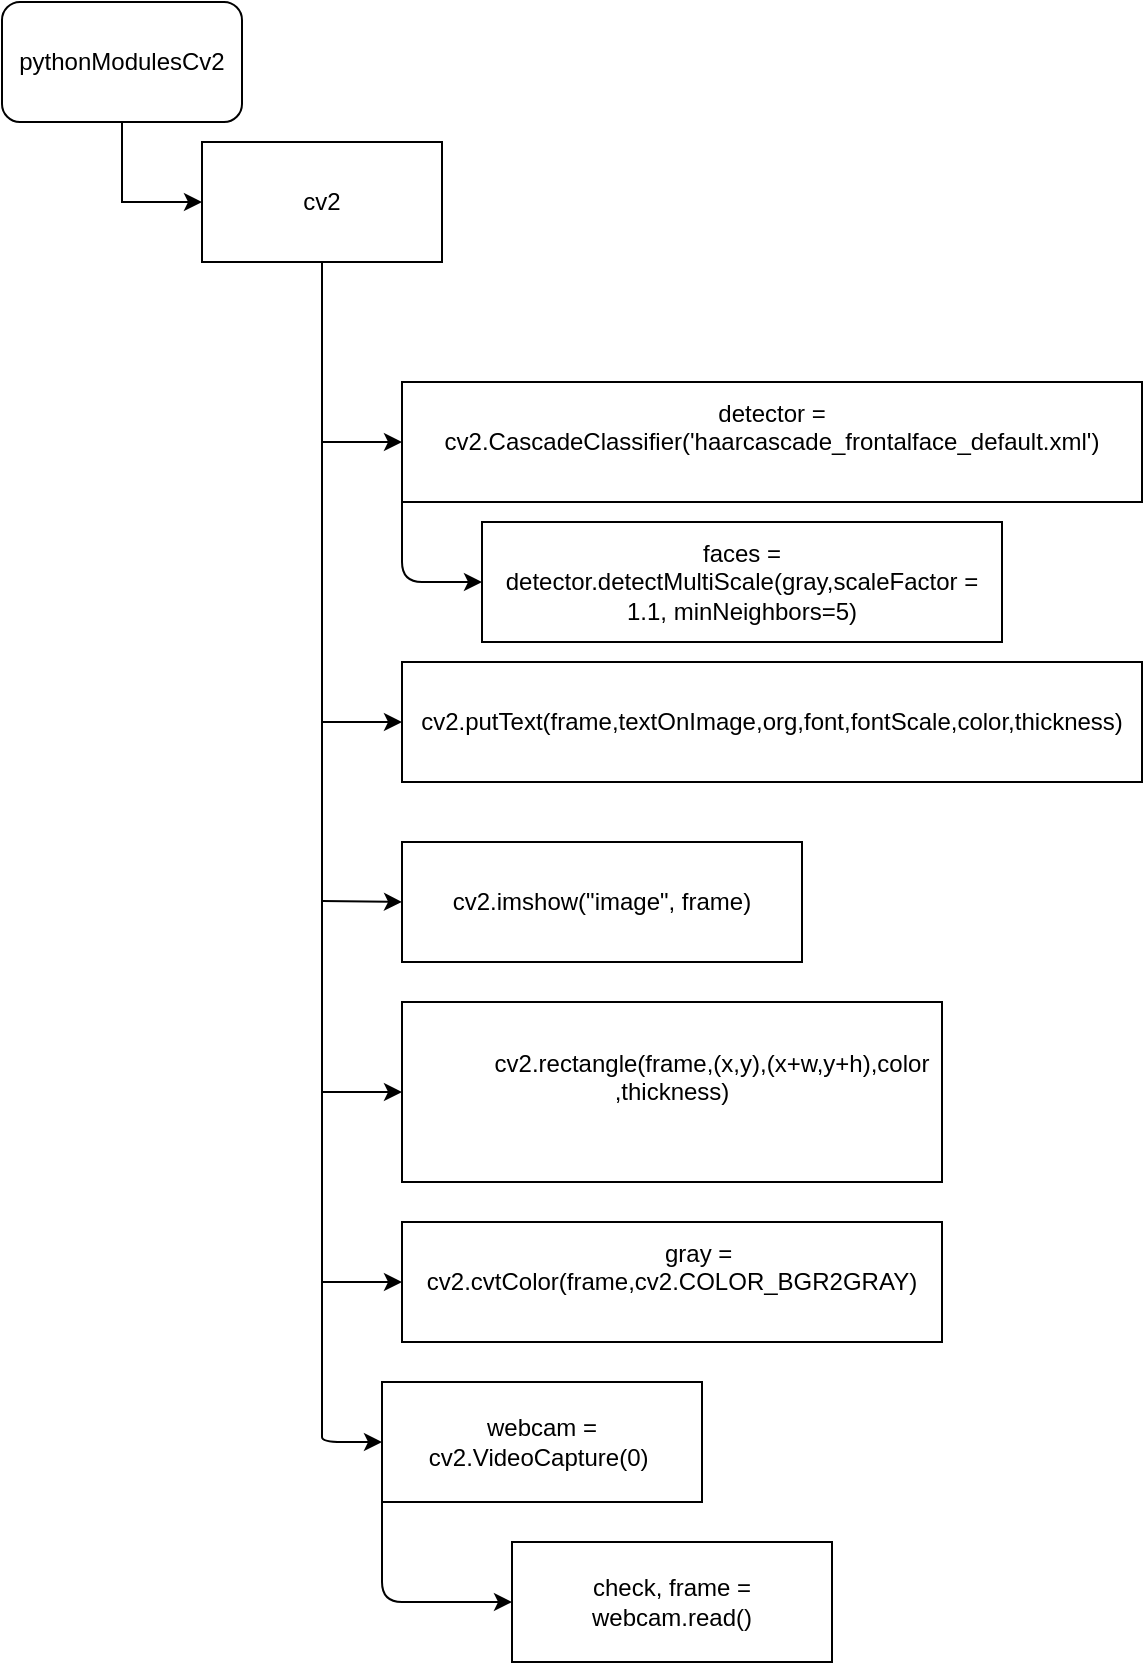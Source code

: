 <mxfile version="13.6.4" type="github">
  <diagram name="Page-1" id="10a91c8b-09ff-31b1-d368-03940ed4cc9e">
    <mxGraphModel dx="982" dy="508" grid="1" gridSize="10" guides="1" tooltips="1" connect="1" arrows="1" fold="1" page="1" pageScale="1" pageWidth="1100" pageHeight="850" background="#ffffff" math="0" shadow="0">
      <root>
        <mxCell id="0" />
        <mxCell id="1" parent="0" />
        <mxCell id="ekFmOMzPLsj8lkMDYb5z-4" style="edgeStyle=orthogonalEdgeStyle;rounded=0;orthogonalLoop=1;jettySize=auto;html=1;entryX=0;entryY=0.5;entryDx=0;entryDy=0;" edge="1" parent="1" source="ekFmOMzPLsj8lkMDYb5z-3" target="ekFmOMzPLsj8lkMDYb5z-5">
          <mxGeometry relative="1" as="geometry">
            <mxPoint x="350" y="190" as="targetPoint" />
            <Array as="points">
              <mxPoint x="350" y="130" />
            </Array>
          </mxGeometry>
        </mxCell>
        <mxCell id="ekFmOMzPLsj8lkMDYb5z-3" value="pythonModulesCv2" style="rounded=1;whiteSpace=wrap;html=1;" vertex="1" parent="1">
          <mxGeometry x="290" y="30" width="120" height="60" as="geometry" />
        </mxCell>
        <mxCell id="ekFmOMzPLsj8lkMDYb5z-5" value="cv2" style="rounded=0;whiteSpace=wrap;html=1;" vertex="1" parent="1">
          <mxGeometry x="390" y="100" width="120" height="60" as="geometry" />
        </mxCell>
        <mxCell id="ekFmOMzPLsj8lkMDYb5z-7" value="cv2.putText(frame,textOnImage,org,font,fontScale,color,thickness)" style="rounded=0;whiteSpace=wrap;html=1;" vertex="1" parent="1">
          <mxGeometry x="490" y="360" width="370" height="60" as="geometry" />
        </mxCell>
        <mxCell id="ekFmOMzPLsj8lkMDYb5z-9" value="&lt;div&gt;detector = cv2.CascadeClassifier(&#39;haarcascade_frontalface_default.xml&#39;)&lt;/div&gt;&lt;div&gt;&lt;br&gt;&lt;/div&gt;" style="rounded=0;whiteSpace=wrap;html=1;" vertex="1" parent="1">
          <mxGeometry x="490" y="220" width="370" height="60" as="geometry" />
        </mxCell>
        <mxCell id="ekFmOMzPLsj8lkMDYb5z-12" value="faces = detector.detectMultiScale(gray,scaleFactor = 1.1, minNeighbors=5)" style="rounded=0;whiteSpace=wrap;html=1;" vertex="1" parent="1">
          <mxGeometry x="530" y="290" width="260" height="60" as="geometry" />
        </mxCell>
        <mxCell id="ekFmOMzPLsj8lkMDYb5z-13" value="cv2.imshow(&quot;image&quot;, frame)" style="rounded=0;whiteSpace=wrap;html=1;" vertex="1" parent="1">
          <mxGeometry x="490" y="450" width="200" height="60" as="geometry" />
        </mxCell>
        <mxCell id="ekFmOMzPLsj8lkMDYb5z-14" value="&lt;div&gt;&amp;nbsp; &amp;nbsp; &amp;nbsp; &amp;nbsp; &amp;nbsp; &amp;nbsp; cv2.rectangle(frame,(x,y),(x+w,y+h),color ,thickness)&lt;/div&gt;&lt;div&gt;&lt;br&gt;&lt;/div&gt;" style="rounded=0;whiteSpace=wrap;html=1;" vertex="1" parent="1">
          <mxGeometry x="490" y="530" width="270" height="90" as="geometry" />
        </mxCell>
        <mxCell id="ekFmOMzPLsj8lkMDYb5z-15" value="&lt;div&gt;&amp;nbsp; &amp;nbsp; &amp;nbsp; &amp;nbsp; gray = cv2.cvtColor(frame,cv2.COLOR_BGR2GRAY)&lt;/div&gt;&lt;div&gt;&lt;br&gt;&lt;/div&gt;" style="rounded=0;whiteSpace=wrap;html=1;" vertex="1" parent="1">
          <mxGeometry x="490" y="640" width="270" height="60" as="geometry" />
        </mxCell>
        <mxCell id="ekFmOMzPLsj8lkMDYb5z-16" value="check, frame = webcam.read()" style="rounded=0;whiteSpace=wrap;html=1;" vertex="1" parent="1">
          <mxGeometry x="545" y="800" width="160" height="60" as="geometry" />
        </mxCell>
        <mxCell id="ekFmOMzPLsj8lkMDYb5z-17" value="webcam = cv2.VideoCapture(0)&amp;nbsp;" style="rounded=0;whiteSpace=wrap;html=1;" vertex="1" parent="1">
          <mxGeometry x="480" y="720" width="160" height="60" as="geometry" />
        </mxCell>
        <mxCell id="ekFmOMzPLsj8lkMDYb5z-20" value="" style="endArrow=none;html=1;entryX=0.5;entryY=1;entryDx=0;entryDy=0;" edge="1" parent="1" target="ekFmOMzPLsj8lkMDYb5z-5">
          <mxGeometry width="50" height="50" relative="1" as="geometry">
            <mxPoint x="450" y="670" as="sourcePoint" />
            <mxPoint x="450" y="360" as="targetPoint" />
          </mxGeometry>
        </mxCell>
        <mxCell id="ekFmOMzPLsj8lkMDYb5z-24" value="" style="endArrow=classic;html=1;entryX=0;entryY=0.5;entryDx=0;entryDy=0;" edge="1" parent="1" target="ekFmOMzPLsj8lkMDYb5z-7">
          <mxGeometry width="50" height="50" relative="1" as="geometry">
            <mxPoint x="450" y="390" as="sourcePoint" />
            <mxPoint x="480" y="260" as="targetPoint" />
          </mxGeometry>
        </mxCell>
        <mxCell id="ekFmOMzPLsj8lkMDYb5z-25" value="" style="endArrow=classic;html=1;entryX=0;entryY=0.5;entryDx=0;entryDy=0;exitX=0;exitY=1;exitDx=0;exitDy=0;" edge="1" parent="1" source="ekFmOMzPLsj8lkMDYb5z-9" target="ekFmOMzPLsj8lkMDYb5z-12">
          <mxGeometry width="50" height="50" relative="1" as="geometry">
            <mxPoint x="470" y="250" as="sourcePoint" />
            <mxPoint x="390" y="330" as="targetPoint" />
            <Array as="points">
              <mxPoint x="490" y="320" />
            </Array>
          </mxGeometry>
        </mxCell>
        <mxCell id="ekFmOMzPLsj8lkMDYb5z-26" value="" style="endArrow=classic;html=1;entryX=0;entryY=0.5;entryDx=0;entryDy=0;" edge="1" parent="1" target="ekFmOMzPLsj8lkMDYb5z-9">
          <mxGeometry width="50" height="50" relative="1" as="geometry">
            <mxPoint x="450" y="250" as="sourcePoint" />
            <mxPoint x="480" y="260" as="targetPoint" />
          </mxGeometry>
        </mxCell>
        <mxCell id="ekFmOMzPLsj8lkMDYb5z-29" value="" style="endArrow=classic;html=1;entryX=0;entryY=0.5;entryDx=0;entryDy=0;" edge="1" parent="1" target="ekFmOMzPLsj8lkMDYb5z-13">
          <mxGeometry width="50" height="50" relative="1" as="geometry">
            <mxPoint x="450" y="479.5" as="sourcePoint" />
            <mxPoint x="490" y="479.5" as="targetPoint" />
          </mxGeometry>
        </mxCell>
        <mxCell id="ekFmOMzPLsj8lkMDYb5z-30" value="" style="endArrow=classic;html=1;entryX=0;entryY=0.5;entryDx=0;entryDy=0;" edge="1" parent="1" target="ekFmOMzPLsj8lkMDYb5z-15">
          <mxGeometry width="50" height="50" relative="1" as="geometry">
            <mxPoint x="450" y="670" as="sourcePoint" />
            <mxPoint x="480" y="670" as="targetPoint" />
          </mxGeometry>
        </mxCell>
        <mxCell id="ekFmOMzPLsj8lkMDYb5z-31" value="" style="endArrow=classic;html=1;entryX=0;entryY=0.5;entryDx=0;entryDy=0;" edge="1" parent="1" target="ekFmOMzPLsj8lkMDYb5z-14">
          <mxGeometry width="50" height="50" relative="1" as="geometry">
            <mxPoint x="450" y="575" as="sourcePoint" />
            <mxPoint x="470" y="580" as="targetPoint" />
          </mxGeometry>
        </mxCell>
        <mxCell id="ekFmOMzPLsj8lkMDYb5z-32" value="" style="endArrow=classic;html=1;entryX=0;entryY=0.5;entryDx=0;entryDy=0;exitX=0;exitY=1;exitDx=0;exitDy=0;" edge="1" parent="1" source="ekFmOMzPLsj8lkMDYb5z-17" target="ekFmOMzPLsj8lkMDYb5z-16">
          <mxGeometry width="50" height="50" relative="1" as="geometry">
            <mxPoint x="490" y="720" as="sourcePoint" />
            <mxPoint x="520" y="830" as="targetPoint" />
            <Array as="points">
              <mxPoint x="480" y="830" />
            </Array>
          </mxGeometry>
        </mxCell>
        <mxCell id="ekFmOMzPLsj8lkMDYb5z-33" value="" style="endArrow=classic;html=1;entryX=0;entryY=0.5;entryDx=0;entryDy=0;exitX=0.5;exitY=1;exitDx=0;exitDy=0;" edge="1" parent="1" source="ekFmOMzPLsj8lkMDYb5z-5" target="ekFmOMzPLsj8lkMDYb5z-17">
          <mxGeometry width="50" height="50" relative="1" as="geometry">
            <mxPoint x="460" y="160" as="sourcePoint" />
            <mxPoint x="530" y="750" as="targetPoint" />
            <Array as="points">
              <mxPoint x="450" y="740" />
              <mxPoint x="450" y="750" />
            </Array>
          </mxGeometry>
        </mxCell>
      </root>
    </mxGraphModel>
  </diagram>
</mxfile>
